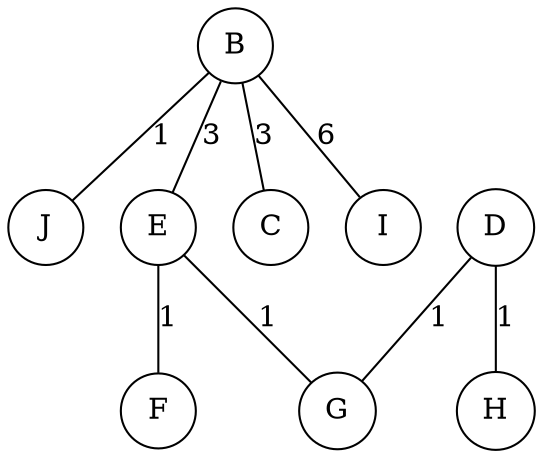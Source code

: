 graph Prim {
B [ shape = circle];
J [shape = circle];
B -- J [label = 1 ];
D [ shape = circle];
G [shape = circle];
D -- G [label = 1 ];
D [ shape = circle];
H [shape = circle];
D -- H [label = 1 ];
E [ shape = circle];
F [shape = circle];
E -- F [label = 1 ];
E [ shape = circle];
G [shape = circle];
E -- G [label = 1 ];
B [ shape = circle];
C [shape = circle];
B -- C [label = 3 ];
B [ shape = circle];
E [shape = circle];
B -- E [label = 3 ];
B [ shape = circle];
I [shape = circle];
B -- I [label = 6 ];
}